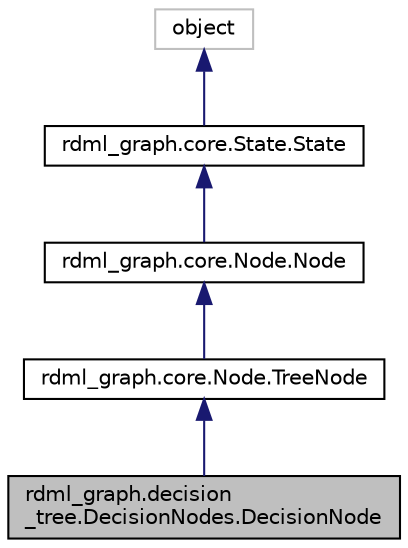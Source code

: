 digraph "rdml_graph.decision_tree.DecisionNodes.DecisionNode"
{
 // LATEX_PDF_SIZE
  edge [fontname="Helvetica",fontsize="10",labelfontname="Helvetica",labelfontsize="10"];
  node [fontname="Helvetica",fontsize="10",shape=record];
  Node1 [label="rdml_graph.decision\l_tree.DecisionNodes.DecisionNode",height=0.2,width=0.4,color="black", fillcolor="grey75", style="filled", fontcolor="black",tooltip="While it currently does nothing, this leaves me with the option to add something to all decision node..."];
  Node2 -> Node1 [dir="back",color="midnightblue",fontsize="10",style="solid",fontname="Helvetica"];
  Node2 [label="rdml_graph.core.Node.TreeNode",height=0.2,width=0.4,color="black", fillcolor="white", style="filled",URL="$classrdml__graph_1_1core_1_1Node_1_1TreeNode.html",tooltip="TreeNode class This class extends node with an additional pointer to it's parent for easy traversal."];
  Node3 -> Node2 [dir="back",color="midnightblue",fontsize="10",style="solid",fontname="Helvetica"];
  Node3 [label="rdml_graph.core.Node.Node",height=0.2,width=0.4,color="black", fillcolor="white", style="filled",URL="$classrdml__graph_1_1core_1_1Node_1_1Node.html",tooltip="Node class for a node of a graph structure."];
  Node4 -> Node3 [dir="back",color="midnightblue",fontsize="10",style="solid",fontname="Helvetica"];
  Node4 [label="rdml_graph.core.State.State",height=0.2,width=0.4,color="black", fillcolor="white", style="filled",URL="$classrdml__graph_1_1core_1_1State_1_1State.html",tooltip="The generic State object for searches."];
  Node5 -> Node4 [dir="back",color="midnightblue",fontsize="10",style="solid",fontname="Helvetica"];
  Node5 [label="object",height=0.2,width=0.4,color="grey75", fillcolor="white", style="filled",tooltip=" "];
}

